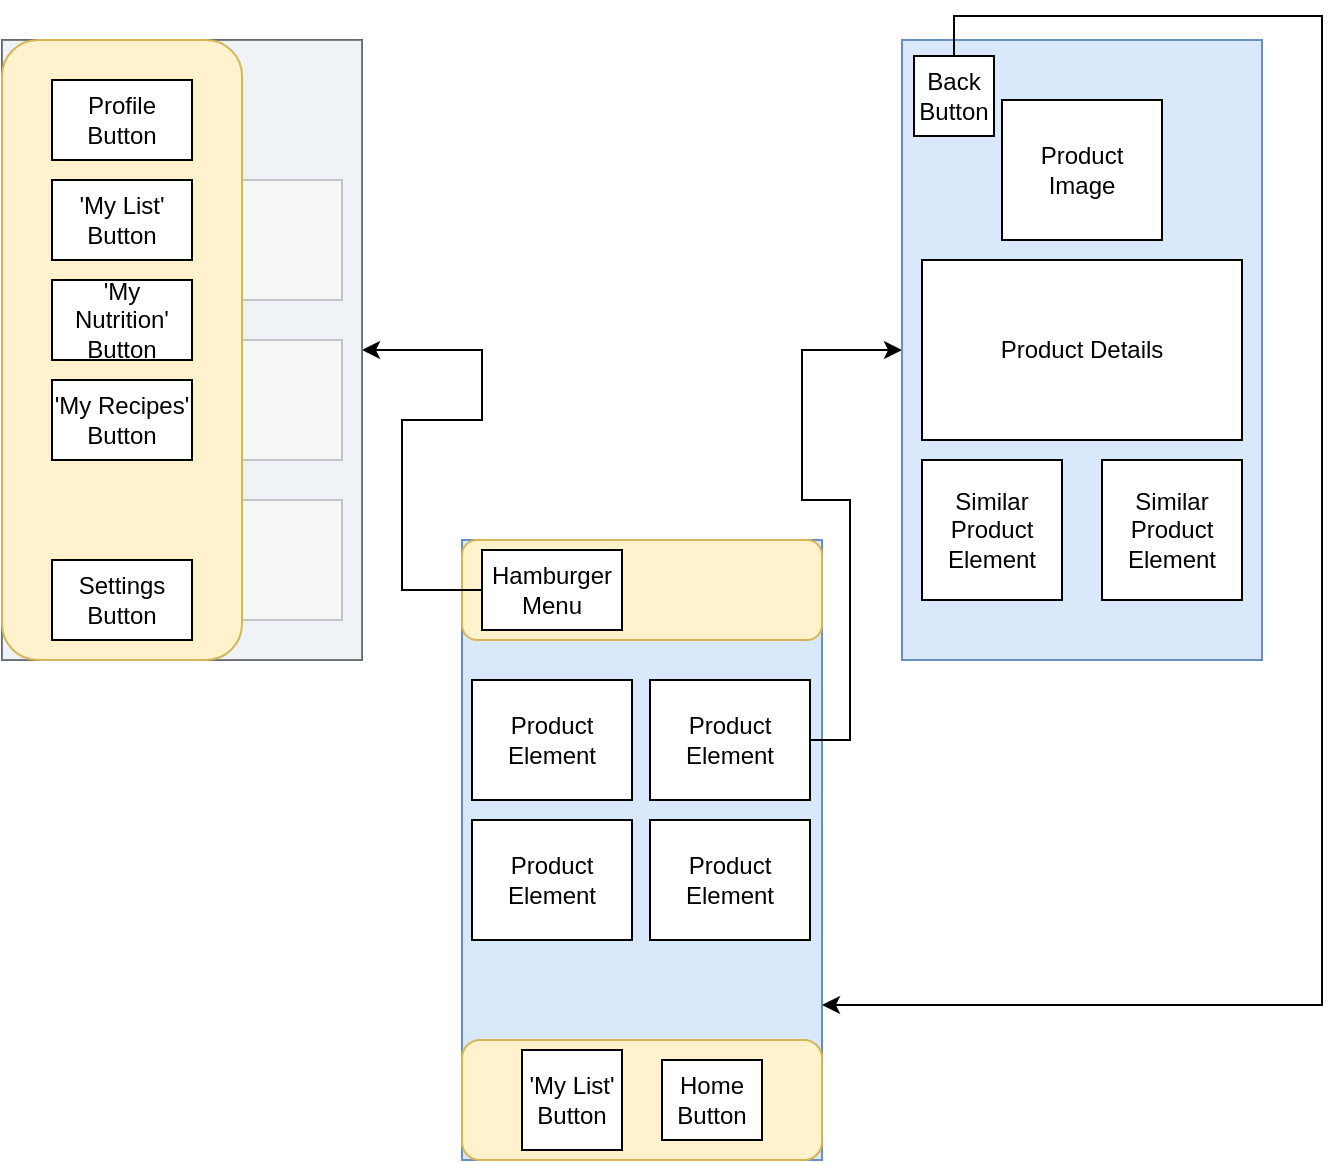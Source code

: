 <mxfile version="24.2.5" type="github">
  <diagram name="Page-1" id="DFis6at26cRK5f9XsOVi">
    <mxGraphModel dx="1386" dy="1962" grid="1" gridSize="10" guides="1" tooltips="1" connect="1" arrows="1" fold="1" page="1" pageScale="1" pageWidth="827" pageHeight="1169" math="0" shadow="0">
      <root>
        <mxCell id="0" />
        <mxCell id="1" parent="0" />
        <mxCell id="yYafmLIGUuWlS7bN4RH8-11" value="" style="group" vertex="1" connectable="0" parent="1">
          <mxGeometry x="290" y="-700" width="180" height="310" as="geometry" />
        </mxCell>
        <mxCell id="yYafmLIGUuWlS7bN4RH8-1" value="" style="rounded=0;whiteSpace=wrap;html=1;fillColor=#dae8fc;strokeColor=#6c8ebf;" vertex="1" parent="yYafmLIGUuWlS7bN4RH8-11">
          <mxGeometry width="180" height="310" as="geometry" />
        </mxCell>
        <mxCell id="yYafmLIGUuWlS7bN4RH8-4" value="" style="rounded=1;whiteSpace=wrap;html=1;fillColor=#fff2cc;strokeColor=#d6b656;" vertex="1" parent="yYafmLIGUuWlS7bN4RH8-11">
          <mxGeometry y="250" width="180" height="60" as="geometry" />
        </mxCell>
        <mxCell id="yYafmLIGUuWlS7bN4RH8-2" value="Home Button" style="rounded=0;whiteSpace=wrap;html=1;" vertex="1" parent="yYafmLIGUuWlS7bN4RH8-11">
          <mxGeometry x="100" y="260" width="50" height="40" as="geometry" />
        </mxCell>
        <mxCell id="yYafmLIGUuWlS7bN4RH8-3" value="&#39;My List&#39; Button" style="rounded=0;whiteSpace=wrap;html=1;" vertex="1" parent="yYafmLIGUuWlS7bN4RH8-11">
          <mxGeometry x="30" y="255" width="50" height="50" as="geometry" />
        </mxCell>
        <mxCell id="yYafmLIGUuWlS7bN4RH8-5" value="" style="rounded=1;whiteSpace=wrap;html=1;fillColor=#fff2cc;strokeColor=#d6b656;" vertex="1" parent="yYafmLIGUuWlS7bN4RH8-11">
          <mxGeometry width="180" height="50" as="geometry" />
        </mxCell>
        <mxCell id="yYafmLIGUuWlS7bN4RH8-6" value="Hamburger Menu" style="rounded=0;whiteSpace=wrap;html=1;" vertex="1" parent="yYafmLIGUuWlS7bN4RH8-11">
          <mxGeometry x="10" y="5" width="70" height="40" as="geometry" />
        </mxCell>
        <mxCell id="yYafmLIGUuWlS7bN4RH8-7" value="Product Element" style="rounded=0;whiteSpace=wrap;html=1;strokeColor=default;align=center;verticalAlign=middle;fontFamily=Helvetica;fontSize=12;fontColor=default;fillColor=default;" vertex="1" parent="yYafmLIGUuWlS7bN4RH8-11">
          <mxGeometry x="5" y="70" width="80" height="60" as="geometry" />
        </mxCell>
        <mxCell id="yYafmLIGUuWlS7bN4RH8-8" value="Product Element" style="rounded=0;whiteSpace=wrap;html=1;strokeColor=default;align=center;verticalAlign=middle;fontFamily=Helvetica;fontSize=12;fontColor=default;fillColor=default;" vertex="1" parent="yYafmLIGUuWlS7bN4RH8-11">
          <mxGeometry x="94" y="70" width="80" height="60" as="geometry" />
        </mxCell>
        <mxCell id="yYafmLIGUuWlS7bN4RH8-9" value="Product Element" style="rounded=0;whiteSpace=wrap;html=1;strokeColor=default;align=center;verticalAlign=middle;fontFamily=Helvetica;fontSize=12;fontColor=default;fillColor=default;" vertex="1" parent="yYafmLIGUuWlS7bN4RH8-11">
          <mxGeometry x="94" y="140" width="80" height="60" as="geometry" />
        </mxCell>
        <mxCell id="yYafmLIGUuWlS7bN4RH8-10" value="Product Element" style="rounded=0;whiteSpace=wrap;html=1;strokeColor=default;align=center;verticalAlign=middle;fontFamily=Helvetica;fontSize=12;fontColor=default;fillColor=default;" vertex="1" parent="yYafmLIGUuWlS7bN4RH8-11">
          <mxGeometry x="5" y="140" width="80" height="60" as="geometry" />
        </mxCell>
        <mxCell id="yYafmLIGUuWlS7bN4RH8-25" value="" style="endArrow=classic;html=1;rounded=0;exitX=0;exitY=0.5;exitDx=0;exitDy=0;entryX=1;entryY=0.5;entryDx=0;entryDy=0;" edge="1" parent="1" source="yYafmLIGUuWlS7bN4RH8-6" target="yYafmLIGUuWlS7bN4RH8-18">
          <mxGeometry width="50" height="50" relative="1" as="geometry">
            <mxPoint x="530" y="-550" as="sourcePoint" />
            <mxPoint x="580" y="-600" as="targetPoint" />
            <Array as="points">
              <mxPoint x="260" y="-675" />
              <mxPoint x="260" y="-760" />
              <mxPoint x="300" y="-760" />
              <mxPoint x="300" y="-795" />
            </Array>
          </mxGeometry>
        </mxCell>
        <mxCell id="yYafmLIGUuWlS7bN4RH8-33" style="edgeStyle=orthogonalEdgeStyle;rounded=0;orthogonalLoop=1;jettySize=auto;html=1;exitX=1;exitY=0.5;exitDx=0;exitDy=0;entryX=0;entryY=0.5;entryDx=0;entryDy=0;" edge="1" parent="1" source="yYafmLIGUuWlS7bN4RH8-8" target="yYafmLIGUuWlS7bN4RH8-27">
          <mxGeometry relative="1" as="geometry">
            <Array as="points">
              <mxPoint x="484" y="-600" />
              <mxPoint x="484" y="-720" />
              <mxPoint x="460" y="-720" />
              <mxPoint x="460" y="-795" />
            </Array>
          </mxGeometry>
        </mxCell>
        <mxCell id="yYafmLIGUuWlS7bN4RH8-34" value="" style="group" vertex="1" connectable="0" parent="1">
          <mxGeometry x="510" y="-950" width="180" height="310" as="geometry" />
        </mxCell>
        <mxCell id="yYafmLIGUuWlS7bN4RH8-27" value="" style="rounded=0;whiteSpace=wrap;html=1;fillColor=#dae8fc;strokeColor=#6c8ebf;" vertex="1" parent="yYafmLIGUuWlS7bN4RH8-34">
          <mxGeometry width="180" height="310" as="geometry" />
        </mxCell>
        <mxCell id="yYafmLIGUuWlS7bN4RH8-28" value="Product Image" style="rounded=0;whiteSpace=wrap;html=1;" vertex="1" parent="yYafmLIGUuWlS7bN4RH8-34">
          <mxGeometry x="50" y="30" width="80" height="70" as="geometry" />
        </mxCell>
        <mxCell id="yYafmLIGUuWlS7bN4RH8-29" value="Product Details" style="rounded=0;whiteSpace=wrap;html=1;" vertex="1" parent="yYafmLIGUuWlS7bN4RH8-34">
          <mxGeometry x="10" y="110" width="160" height="90" as="geometry" />
        </mxCell>
        <mxCell id="yYafmLIGUuWlS7bN4RH8-30" value="Back Button" style="rounded=0;whiteSpace=wrap;html=1;" vertex="1" parent="yYafmLIGUuWlS7bN4RH8-34">
          <mxGeometry x="6" y="8" width="40" height="40" as="geometry" />
        </mxCell>
        <mxCell id="yYafmLIGUuWlS7bN4RH8-31" value="Similar Product Element" style="rounded=0;whiteSpace=wrap;html=1;" vertex="1" parent="yYafmLIGUuWlS7bN4RH8-34">
          <mxGeometry x="10" y="210" width="70" height="70" as="geometry" />
        </mxCell>
        <mxCell id="yYafmLIGUuWlS7bN4RH8-32" value="Similar Product Element" style="rounded=0;whiteSpace=wrap;html=1;" vertex="1" parent="yYafmLIGUuWlS7bN4RH8-34">
          <mxGeometry x="100" y="210" width="70" height="70" as="geometry" />
        </mxCell>
        <mxCell id="yYafmLIGUuWlS7bN4RH8-35" value="" style="group" vertex="1" connectable="0" parent="1">
          <mxGeometry x="60" y="-950" width="180" height="310" as="geometry" />
        </mxCell>
        <mxCell id="yYafmLIGUuWlS7bN4RH8-12" value="" style="rounded=0;whiteSpace=wrap;html=1;fillColor=#dae8fc;strokeColor=#6c8ebf;" vertex="1" parent="yYafmLIGUuWlS7bN4RH8-35">
          <mxGeometry width="180" height="310" as="geometry" />
        </mxCell>
        <mxCell id="yYafmLIGUuWlS7bN4RH8-15" value="" style="rounded=0;whiteSpace=wrap;html=1;" vertex="1" parent="yYafmLIGUuWlS7bN4RH8-35">
          <mxGeometry x="120" y="70" width="50" height="60" as="geometry" />
        </mxCell>
        <mxCell id="yYafmLIGUuWlS7bN4RH8-16" value="" style="rounded=0;whiteSpace=wrap;html=1;" vertex="1" parent="yYafmLIGUuWlS7bN4RH8-35">
          <mxGeometry x="120" y="150" width="50" height="60" as="geometry" />
        </mxCell>
        <mxCell id="yYafmLIGUuWlS7bN4RH8-17" value="" style="rounded=0;whiteSpace=wrap;html=1;" vertex="1" parent="yYafmLIGUuWlS7bN4RH8-35">
          <mxGeometry x="120" y="230" width="50" height="60" as="geometry" />
        </mxCell>
        <mxCell id="yYafmLIGUuWlS7bN4RH8-18" value="" style="rounded=0;whiteSpace=wrap;html=1;fillStyle=auto;glass=0;shadow=0;opacity=80;fillColor=#f5f5f5;fontColor=#333333;strokeColor=#666666;" vertex="1" parent="yYafmLIGUuWlS7bN4RH8-35">
          <mxGeometry width="180" height="310" as="geometry" />
        </mxCell>
        <mxCell id="yYafmLIGUuWlS7bN4RH8-14" value="" style="rounded=1;whiteSpace=wrap;html=1;fillColor=#fff2cc;strokeColor=#d6b656;" vertex="1" parent="yYafmLIGUuWlS7bN4RH8-35">
          <mxGeometry width="120" height="310" as="geometry" />
        </mxCell>
        <mxCell id="yYafmLIGUuWlS7bN4RH8-19" value="Profile Button" style="rounded=0;whiteSpace=wrap;html=1;" vertex="1" parent="yYafmLIGUuWlS7bN4RH8-35">
          <mxGeometry x="25" y="20" width="70" height="40" as="geometry" />
        </mxCell>
        <mxCell id="yYafmLIGUuWlS7bN4RH8-21" value="&#39;My List&#39; Button" style="rounded=0;whiteSpace=wrap;html=1;" vertex="1" parent="yYafmLIGUuWlS7bN4RH8-35">
          <mxGeometry x="25" y="70" width="70" height="40" as="geometry" />
        </mxCell>
        <mxCell id="yYafmLIGUuWlS7bN4RH8-22" value="&#39;My Nutrition&#39; Button" style="rounded=0;whiteSpace=wrap;html=1;" vertex="1" parent="yYafmLIGUuWlS7bN4RH8-35">
          <mxGeometry x="25" y="120" width="70" height="40" as="geometry" />
        </mxCell>
        <mxCell id="yYafmLIGUuWlS7bN4RH8-23" value="&#39;My Recipes&#39; Button" style="rounded=0;whiteSpace=wrap;html=1;" vertex="1" parent="yYafmLIGUuWlS7bN4RH8-35">
          <mxGeometry x="25" y="170" width="70" height="40" as="geometry" />
        </mxCell>
        <mxCell id="yYafmLIGUuWlS7bN4RH8-24" value="Settings Button" style="rounded=0;whiteSpace=wrap;html=1;" vertex="1" parent="yYafmLIGUuWlS7bN4RH8-35">
          <mxGeometry x="25" y="260" width="70" height="40" as="geometry" />
        </mxCell>
        <mxCell id="yYafmLIGUuWlS7bN4RH8-37" style="edgeStyle=orthogonalEdgeStyle;rounded=0;orthogonalLoop=1;jettySize=auto;html=1;exitX=0.5;exitY=0;exitDx=0;exitDy=0;entryX=1;entryY=0.75;entryDx=0;entryDy=0;" edge="1" parent="1" source="yYafmLIGUuWlS7bN4RH8-30" target="yYafmLIGUuWlS7bN4RH8-1">
          <mxGeometry relative="1" as="geometry">
            <Array as="points">
              <mxPoint x="536" y="-962" />
              <mxPoint x="720" y="-962" />
              <mxPoint x="720" y="-467" />
            </Array>
          </mxGeometry>
        </mxCell>
      </root>
    </mxGraphModel>
  </diagram>
</mxfile>
